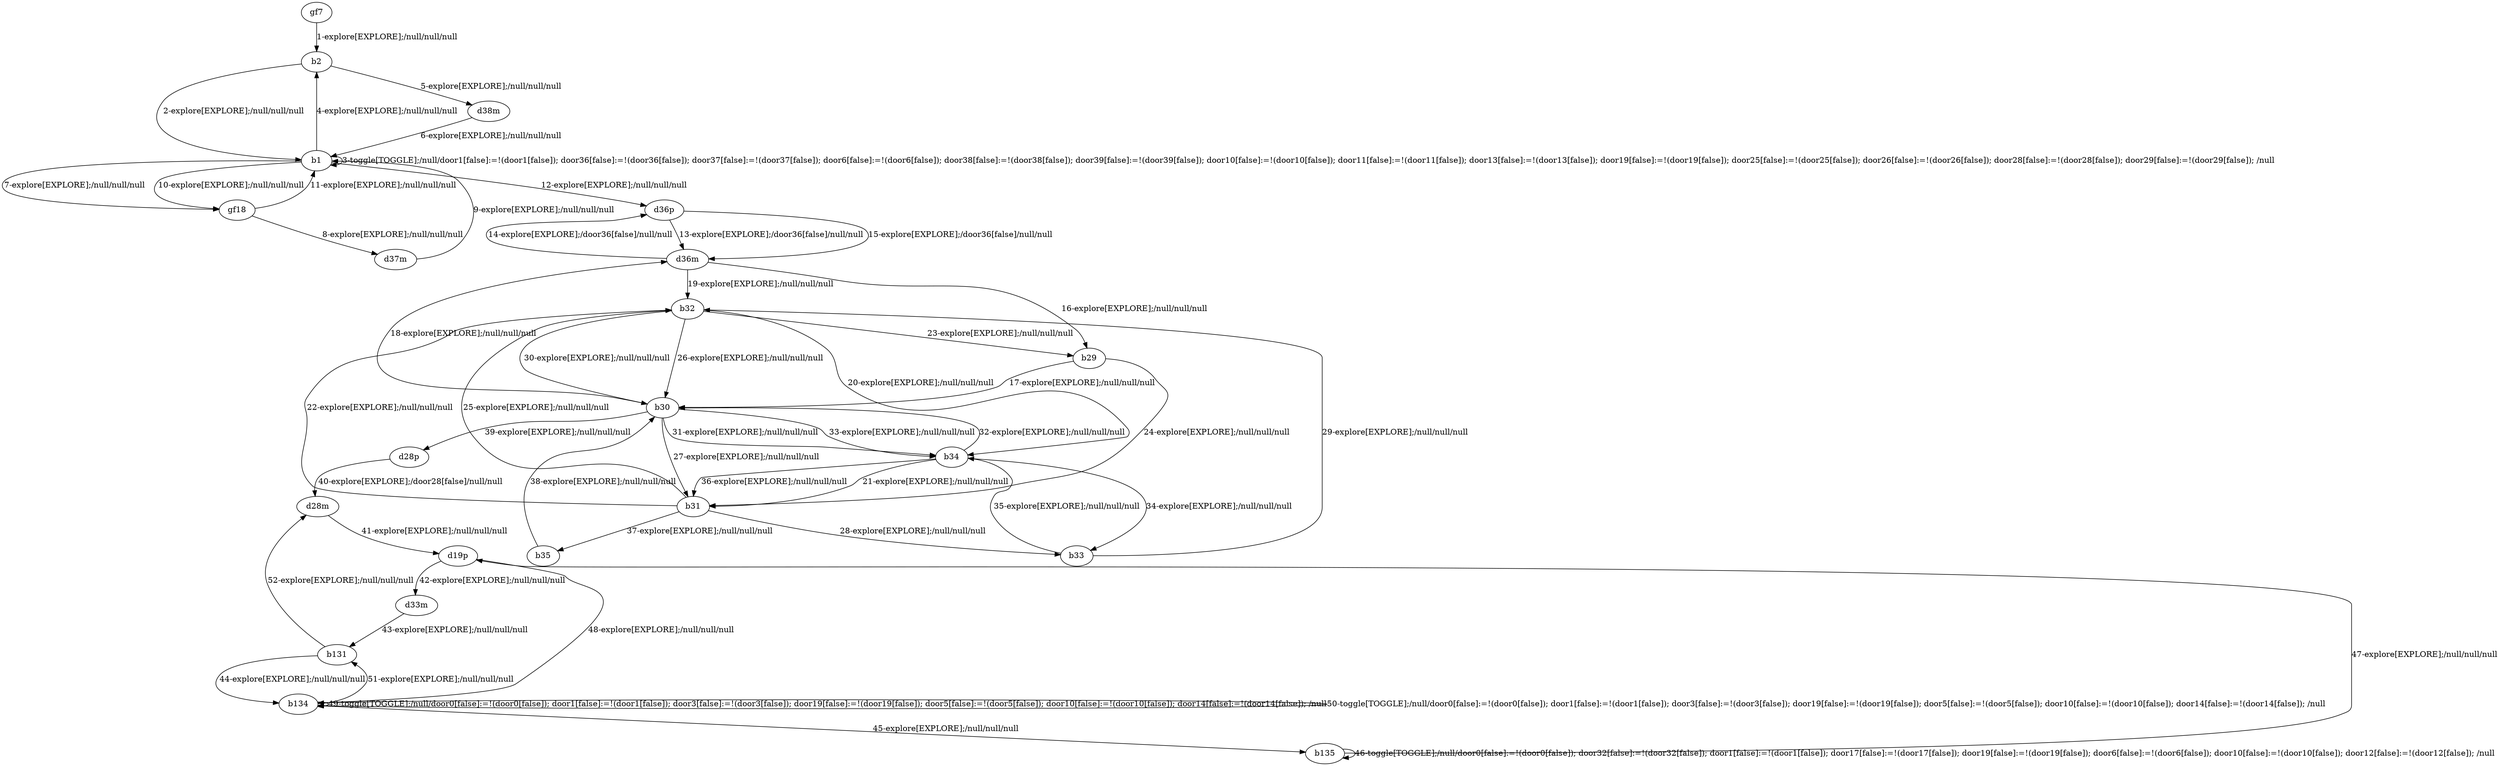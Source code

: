 # Total number of goals covered by this test: 1
# b131 --> d28m

digraph g {
"gf7" -> "b2" [label = "1-explore[EXPLORE];/null/null/null"];
"b2" -> "b1" [label = "2-explore[EXPLORE];/null/null/null"];
"b1" -> "b1" [label = "3-toggle[TOGGLE];/null/door1[false]:=!(door1[false]); door36[false]:=!(door36[false]); door37[false]:=!(door37[false]); door6[false]:=!(door6[false]); door38[false]:=!(door38[false]); door39[false]:=!(door39[false]); door10[false]:=!(door10[false]); door11[false]:=!(door11[false]); door13[false]:=!(door13[false]); door19[false]:=!(door19[false]); door25[false]:=!(door25[false]); door26[false]:=!(door26[false]); door28[false]:=!(door28[false]); door29[false]:=!(door29[false]); /null"];
"b1" -> "b2" [label = "4-explore[EXPLORE];/null/null/null"];
"b2" -> "d38m" [label = "5-explore[EXPLORE];/null/null/null"];
"d38m" -> "b1" [label = "6-explore[EXPLORE];/null/null/null"];
"b1" -> "gf18" [label = "7-explore[EXPLORE];/null/null/null"];
"gf18" -> "d37m" [label = "8-explore[EXPLORE];/null/null/null"];
"d37m" -> "b1" [label = "9-explore[EXPLORE];/null/null/null"];
"b1" -> "gf18" [label = "10-explore[EXPLORE];/null/null/null"];
"gf18" -> "b1" [label = "11-explore[EXPLORE];/null/null/null"];
"b1" -> "d36p" [label = "12-explore[EXPLORE];/null/null/null"];
"d36p" -> "d36m" [label = "13-explore[EXPLORE];/door36[false]/null/null"];
"d36m" -> "d36p" [label = "14-explore[EXPLORE];/door36[false]/null/null"];
"d36p" -> "d36m" [label = "15-explore[EXPLORE];/door36[false]/null/null"];
"d36m" -> "b29" [label = "16-explore[EXPLORE];/null/null/null"];
"b29" -> "b30" [label = "17-explore[EXPLORE];/null/null/null"];
"b30" -> "d36m" [label = "18-explore[EXPLORE];/null/null/null"];
"d36m" -> "b32" [label = "19-explore[EXPLORE];/null/null/null"];
"b32" -> "b34" [label = "20-explore[EXPLORE];/null/null/null"];
"b34" -> "b31" [label = "21-explore[EXPLORE];/null/null/null"];
"b31" -> "b32" [label = "22-explore[EXPLORE];/null/null/null"];
"b32" -> "b29" [label = "23-explore[EXPLORE];/null/null/null"];
"b29" -> "b31" [label = "24-explore[EXPLORE];/null/null/null"];
"b31" -> "b32" [label = "25-explore[EXPLORE];/null/null/null"];
"b32" -> "b30" [label = "26-explore[EXPLORE];/null/null/null"];
"b30" -> "b31" [label = "27-explore[EXPLORE];/null/null/null"];
"b31" -> "b33" [label = "28-explore[EXPLORE];/null/null/null"];
"b33" -> "b32" [label = "29-explore[EXPLORE];/null/null/null"];
"b32" -> "b30" [label = "30-explore[EXPLORE];/null/null/null"];
"b30" -> "b34" [label = "31-explore[EXPLORE];/null/null/null"];
"b34" -> "b30" [label = "32-explore[EXPLORE];/null/null/null"];
"b30" -> "b34" [label = "33-explore[EXPLORE];/null/null/null"];
"b34" -> "b33" [label = "34-explore[EXPLORE];/null/null/null"];
"b33" -> "b34" [label = "35-explore[EXPLORE];/null/null/null"];
"b34" -> "b31" [label = "36-explore[EXPLORE];/null/null/null"];
"b31" -> "b35" [label = "37-explore[EXPLORE];/null/null/null"];
"b35" -> "b30" [label = "38-explore[EXPLORE];/null/null/null"];
"b30" -> "d28p" [label = "39-explore[EXPLORE];/null/null/null"];
"d28p" -> "d28m" [label = "40-explore[EXPLORE];/door28[false]/null/null"];
"d28m" -> "d19p" [label = "41-explore[EXPLORE];/null/null/null"];
"d19p" -> "d33m" [label = "42-explore[EXPLORE];/null/null/null"];
"d33m" -> "b131" [label = "43-explore[EXPLORE];/null/null/null"];
"b131" -> "b134" [label = "44-explore[EXPLORE];/null/null/null"];
"b134" -> "b135" [label = "45-explore[EXPLORE];/null/null/null"];
"b135" -> "b135" [label = "46-toggle[TOGGLE];/null/door0[false]:=!(door0[false]); door32[false]:=!(door32[false]); door1[false]:=!(door1[false]); door17[false]:=!(door17[false]); door19[false]:=!(door19[false]); door6[false]:=!(door6[false]); door10[false]:=!(door10[false]); door12[false]:=!(door12[false]); /null"];
"b135" -> "d19p" [label = "47-explore[EXPLORE];/null/null/null"];
"d19p" -> "b134" [label = "48-explore[EXPLORE];/null/null/null"];
"b134" -> "b134" [label = "49-toggle[TOGGLE];/null/door0[false]:=!(door0[false]); door1[false]:=!(door1[false]); door3[false]:=!(door3[false]); door19[false]:=!(door19[false]); door5[false]:=!(door5[false]); door10[false]:=!(door10[false]); door14[false]:=!(door14[false]); /null"];
"b134" -> "b134" [label = "50-toggle[TOGGLE];/null/door0[false]:=!(door0[false]); door1[false]:=!(door1[false]); door3[false]:=!(door3[false]); door19[false]:=!(door19[false]); door5[false]:=!(door5[false]); door10[false]:=!(door10[false]); door14[false]:=!(door14[false]); /null"];
"b134" -> "b131" [label = "51-explore[EXPLORE];/null/null/null"];
"b131" -> "d28m" [label = "52-explore[EXPLORE];/null/null/null"];
}
